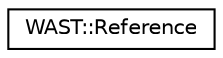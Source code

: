 digraph "Graphical Class Hierarchy"
{
  edge [fontname="Helvetica",fontsize="10",labelfontname="Helvetica",labelfontsize="10"];
  node [fontname="Helvetica",fontsize="10",shape=record];
  rankdir="LR";
  Node0 [label="WAST::Reference",height=0.2,width=0.4,color="black", fillcolor="white", style="filled",URL="$struct_w_a_s_t_1_1_reference.html"];
}

